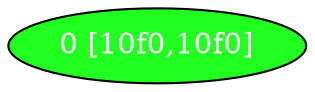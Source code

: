 diGraph server{
	server_0  [style=filled fillcolor="#20FF20" fontcolor="#ffffff" shape=oval label="0 [10f0,10f0]"]


}